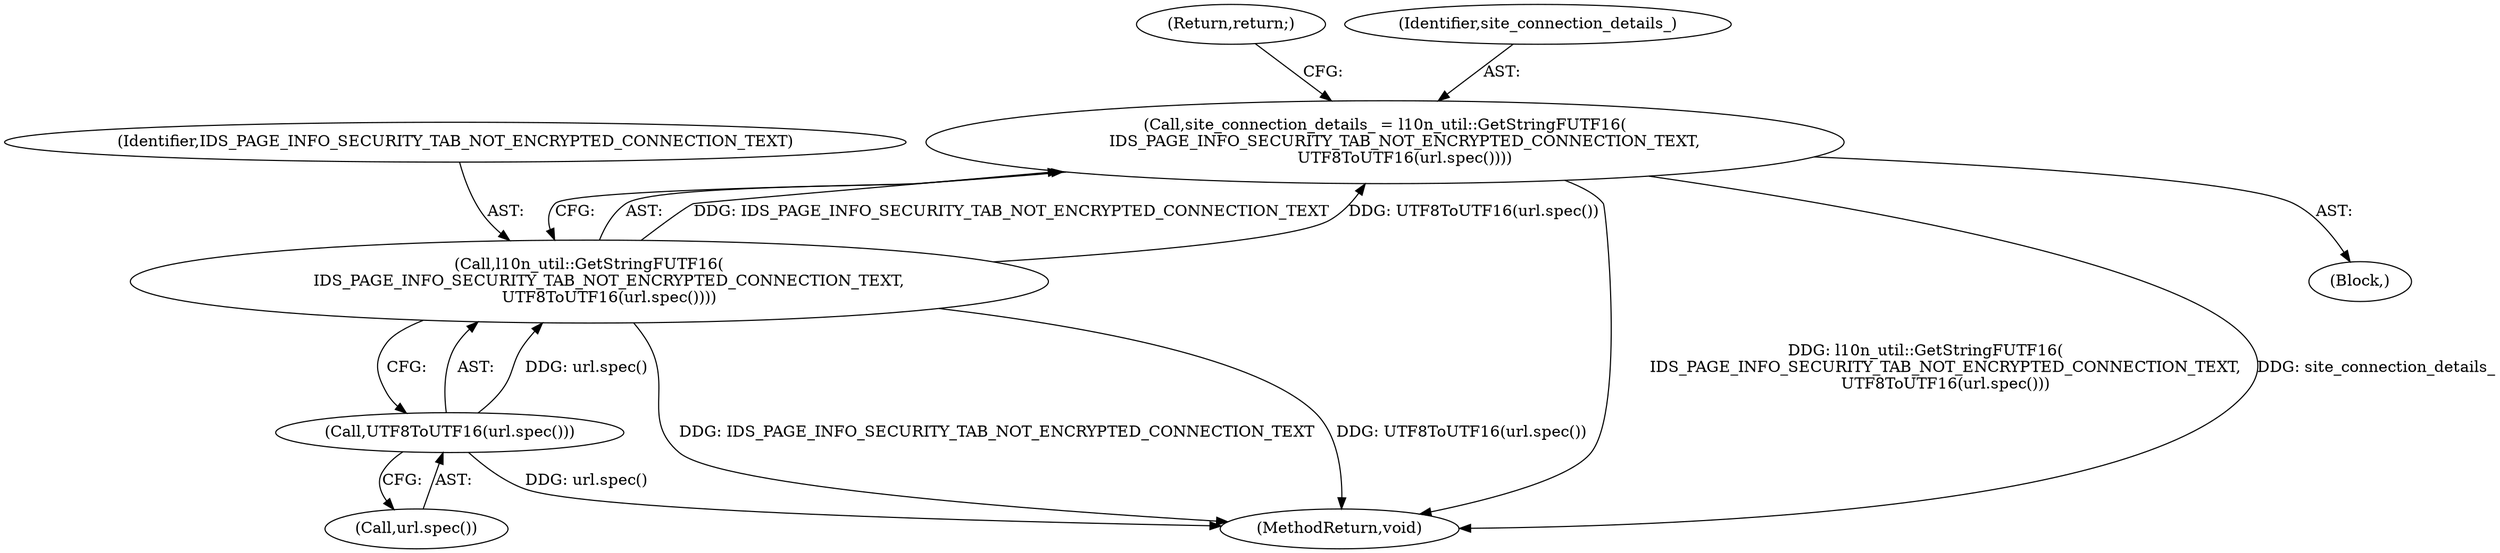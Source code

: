 digraph "0_Chrome_7cde8513c12a6e8ec5d1d1eb1cfd078d9adad3ef@API" {
"1000149" [label="(Call,site_connection_details_ = l10n_util::GetStringFUTF16(\n        IDS_PAGE_INFO_SECURITY_TAB_NOT_ENCRYPTED_CONNECTION_TEXT,\n        UTF8ToUTF16(url.spec())))"];
"1000151" [label="(Call,l10n_util::GetStringFUTF16(\n        IDS_PAGE_INFO_SECURITY_TAB_NOT_ENCRYPTED_CONNECTION_TEXT,\n        UTF8ToUTF16(url.spec())))"];
"1000153" [label="(Call,UTF8ToUTF16(url.spec()))"];
"1000154" [label="(Call,url.spec())"];
"1000628" [label="(MethodReturn,void)"];
"1000155" [label="(Return,return;)"];
"1000153" [label="(Call,UTF8ToUTF16(url.spec()))"];
"1000152" [label="(Identifier,IDS_PAGE_INFO_SECURITY_TAB_NOT_ENCRYPTED_CONNECTION_TEXT)"];
"1000150" [label="(Identifier,site_connection_details_)"];
"1000151" [label="(Call,l10n_util::GetStringFUTF16(\n        IDS_PAGE_INFO_SECURITY_TAB_NOT_ENCRYPTED_CONNECTION_TEXT,\n        UTF8ToUTF16(url.spec())))"];
"1000149" [label="(Call,site_connection_details_ = l10n_util::GetStringFUTF16(\n        IDS_PAGE_INFO_SECURITY_TAB_NOT_ENCRYPTED_CONNECTION_TEXT,\n        UTF8ToUTF16(url.spec())))"];
"1000135" [label="(Block,)"];
"1000149" -> "1000135"  [label="AST: "];
"1000149" -> "1000151"  [label="CFG: "];
"1000150" -> "1000149"  [label="AST: "];
"1000151" -> "1000149"  [label="AST: "];
"1000155" -> "1000149"  [label="CFG: "];
"1000149" -> "1000628"  [label="DDG: l10n_util::GetStringFUTF16(\n        IDS_PAGE_INFO_SECURITY_TAB_NOT_ENCRYPTED_CONNECTION_TEXT,\n        UTF8ToUTF16(url.spec()))"];
"1000149" -> "1000628"  [label="DDG: site_connection_details_"];
"1000151" -> "1000149"  [label="DDG: IDS_PAGE_INFO_SECURITY_TAB_NOT_ENCRYPTED_CONNECTION_TEXT"];
"1000151" -> "1000149"  [label="DDG: UTF8ToUTF16(url.spec())"];
"1000151" -> "1000153"  [label="CFG: "];
"1000152" -> "1000151"  [label="AST: "];
"1000153" -> "1000151"  [label="AST: "];
"1000151" -> "1000628"  [label="DDG: IDS_PAGE_INFO_SECURITY_TAB_NOT_ENCRYPTED_CONNECTION_TEXT"];
"1000151" -> "1000628"  [label="DDG: UTF8ToUTF16(url.spec())"];
"1000153" -> "1000151"  [label="DDG: url.spec()"];
"1000153" -> "1000154"  [label="CFG: "];
"1000154" -> "1000153"  [label="AST: "];
"1000153" -> "1000628"  [label="DDG: url.spec()"];
}
